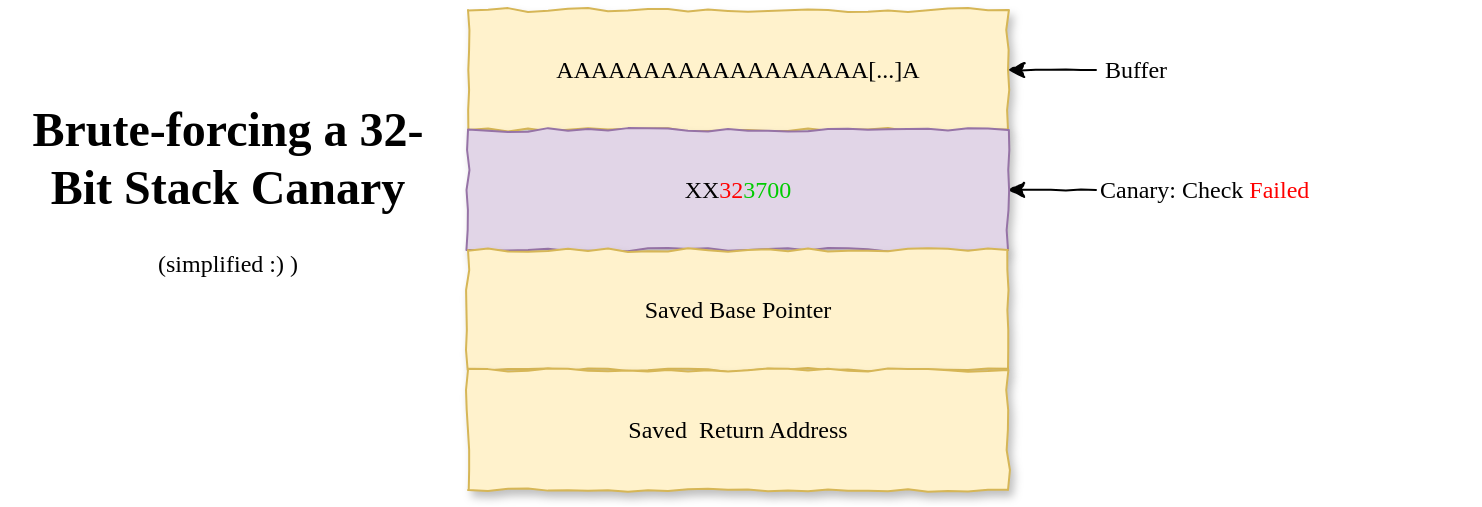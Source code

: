 <mxfile version="11.1.2" type="device"><diagram id="w8lbh1dTLjtCcx_CQVn7" name="Page-1"><mxGraphModel dx="2022" dy="626" grid="1" gridSize="10" guides="1" tooltips="1" connect="1" arrows="1" fold="1" page="1" pageScale="1" pageWidth="850" pageHeight="1100" math="0" shadow="0"><root><mxCell id="0"/><mxCell id="1" parent="0"/><mxCell id="NZh8bPzox-CYRiSupz0R-13" style="edgeStyle=orthogonalEdgeStyle;rounded=0;orthogonalLoop=1;jettySize=auto;html=1;exitX=1;exitY=0.5;exitDx=0;exitDy=0;entryX=0;entryY=0.5;entryDx=0;entryDy=0;comic=1;shadow=0;fontFamily=xkcd;startArrow=classic;startFill=1;endArrow=none;endFill=0;" edge="1" parent="1" source="NZh8bPzox-CYRiSupz0R-3" target="NZh8bPzox-CYRiSupz0R-10"><mxGeometry relative="1" as="geometry"/></mxCell><mxCell id="NZh8bPzox-CYRiSupz0R-3" value="AAAAAAAAAAAAAAAAAA[...]A" style="rounded=0;whiteSpace=wrap;html=1;fillColor=#fff2cc;strokeColor=#d6b656;shadow=1;comic=1;fontFamily=xkcd;" vertex="1" parent="1"><mxGeometry x="170" y="70" width="270" height="60" as="geometry"/></mxCell><mxCell id="NZh8bPzox-CYRiSupz0R-14" style="edgeStyle=orthogonalEdgeStyle;rounded=0;orthogonalLoop=1;jettySize=auto;html=1;exitX=1;exitY=0.5;exitDx=0;exitDy=0;entryX=0;entryY=0.5;entryDx=0;entryDy=0;comic=1;shadow=0;fontFamily=xkcd;startArrow=classic;startFill=1;endArrow=none;endFill=0;" edge="1" parent="1" source="NZh8bPzox-CYRiSupz0R-4" target="NZh8bPzox-CYRiSupz0R-11"><mxGeometry relative="1" as="geometry"/></mxCell><mxCell id="NZh8bPzox-CYRiSupz0R-4" value="XX&lt;font color=&quot;#ff0000&quot;&gt;32&lt;/font&gt;&lt;font color=&quot;#00cc00&quot;&gt;3700&lt;/font&gt;" style="rounded=0;whiteSpace=wrap;html=1;fillColor=#e1d5e7;strokeColor=#9673a6;shadow=1;comic=1;fontFamily=xkcd;" vertex="1" parent="1"><mxGeometry x="170" y="130" width="270" height="60" as="geometry"/></mxCell><mxCell id="NZh8bPzox-CYRiSupz0R-6" value="Saved Base Pointer" style="rounded=0;whiteSpace=wrap;html=1;fillColor=#fff2cc;strokeColor=#d6b656;shadow=1;comic=1;fontFamily=xkcd;" vertex="1" parent="1"><mxGeometry x="170" y="190" width="270" height="60" as="geometry"/></mxCell><mxCell id="NZh8bPzox-CYRiSupz0R-5" value="Saved&amp;nbsp; Return Address" style="rounded=0;whiteSpace=wrap;html=1;fillColor=#fff2cc;strokeColor=#d6b656;shadow=1;comic=1;fontFamily=xkcd;" vertex="1" parent="1"><mxGeometry x="170" y="250" width="270" height="60" as="geometry"/></mxCell><mxCell id="NZh8bPzox-CYRiSupz0R-9" value="&lt;h1&gt;&lt;font face=&quot;xkcd&quot;&gt;Brute-forcing a 32-Bit Stack Canary&lt;/font&gt;&lt;/h1&gt;&lt;div&gt;&lt;font face=&quot;xkcd&quot;&gt;(simplified :) )&lt;/font&gt;&lt;/div&gt;" style="text;html=1;strokeColor=none;fillColor=none;spacing=5;spacingTop=-20;whiteSpace=wrap;overflow=hidden;rounded=0;shadow=1;comic=1;align=center;" vertex="1" parent="1"><mxGeometry x="-60" y="110" width="220" height="170" as="geometry"/></mxCell><mxCell id="NZh8bPzox-CYRiSupz0R-10" value="&lt;font face=&quot;xkcd&quot;&gt;Buffer&lt;/font&gt;" style="text;html=1;strokeColor=none;fillColor=none;align=center;verticalAlign=middle;whiteSpace=wrap;rounded=0;shadow=1;comic=1;" vertex="1" parent="1"><mxGeometry x="484" y="90" width="40" height="20" as="geometry"/></mxCell><mxCell id="NZh8bPzox-CYRiSupz0R-11" value="&lt;font face=&quot;xkcd&quot;&gt;Canary: Check &lt;font color=&quot;#ff0000&quot;&gt;Failed&lt;/font&gt;&lt;/font&gt;" style="text;html=1;strokeColor=none;fillColor=none;align=left;verticalAlign=middle;whiteSpace=wrap;rounded=0;shadow=1;comic=1;" vertex="1" parent="1"><mxGeometry x="484" y="150" width="186" height="20" as="geometry"/></mxCell></root></mxGraphModel></diagram></mxfile>